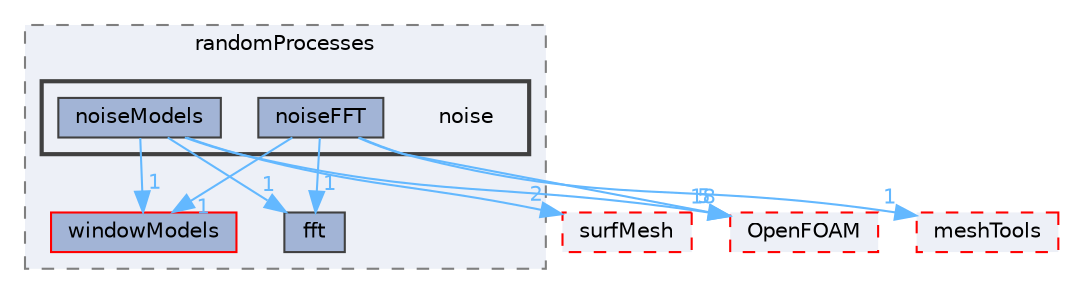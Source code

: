 digraph "src/randomProcesses/noise"
{
 // LATEX_PDF_SIZE
  bgcolor="transparent";
  edge [fontname=Helvetica,fontsize=10,labelfontname=Helvetica,labelfontsize=10];
  node [fontname=Helvetica,fontsize=10,shape=box,height=0.2,width=0.4];
  compound=true
  subgraph clusterdir_6992af9b03f6fc22ea45caf98ff89caa {
    graph [ bgcolor="#edf0f7", pencolor="grey50", label="randomProcesses", fontname=Helvetica,fontsize=10 style="filled,dashed", URL="dir_6992af9b03f6fc22ea45caf98ff89caa.html",tooltip=""]
  dir_afc6b950f4df59744860d38e9c4c8c41 [label="fft", fillcolor="#a2b4d6", color="grey25", style="filled", URL="dir_afc6b950f4df59744860d38e9c4c8c41.html",tooltip=""];
  dir_b8f1823f9c5a8389ffb5d2d4a123a4f8 [label="windowModels", fillcolor="#a2b4d6", color="red", style="filled", URL="dir_b8f1823f9c5a8389ffb5d2d4a123a4f8.html",tooltip=""];
  subgraph clusterdir_961fac5356e98051294954c7e09f6043 {
    graph [ bgcolor="#edf0f7", pencolor="grey25", label="", fontname=Helvetica,fontsize=10 style="filled,bold", URL="dir_961fac5356e98051294954c7e09f6043.html",tooltip=""]
    dir_961fac5356e98051294954c7e09f6043 [shape=plaintext, label="noise"];
  dir_2b0c4fb1ce1a98fdfc0b99efde8e1f3c [label="noiseFFT", fillcolor="#a2b4d6", color="grey25", style="filled", URL="dir_2b0c4fb1ce1a98fdfc0b99efde8e1f3c.html",tooltip=""];
  dir_70b08ab0c00b2b2e8aa8b5ce02f0b28f [label="noiseModels", fillcolor="#a2b4d6", color="grey25", style="filled", URL="dir_70b08ab0c00b2b2e8aa8b5ce02f0b28f.html",tooltip=""];
  }
  }
  dir_c5473ff19b20e6ec4dfe5c310b3778a8 [label="OpenFOAM", fillcolor="#edf0f7", color="red", style="filled,dashed", URL="dir_c5473ff19b20e6ec4dfe5c310b3778a8.html",tooltip=""];
  dir_ae30ad0bef50cf391b24c614251bb9fd [label="meshTools", fillcolor="#edf0f7", color="red", style="filled,dashed", URL="dir_ae30ad0bef50cf391b24c614251bb9fd.html",tooltip=""];
  dir_0a88fe22feb23ce5f078a04a1df67721 [label="surfMesh", fillcolor="#edf0f7", color="red", style="filled,dashed", URL="dir_0a88fe22feb23ce5f078a04a1df67721.html",tooltip=""];
  dir_2b0c4fb1ce1a98fdfc0b99efde8e1f3c->dir_ae30ad0bef50cf391b24c614251bb9fd [headlabel="1", labeldistance=1.5 headhref="dir_002557_002382.html" href="dir_002557_002382.html" color="steelblue1" fontcolor="steelblue1"];
  dir_2b0c4fb1ce1a98fdfc0b99efde8e1f3c->dir_afc6b950f4df59744860d38e9c4c8c41 [headlabel="1", labeldistance=1.5 headhref="dir_002557_001316.html" href="dir_002557_001316.html" color="steelblue1" fontcolor="steelblue1"];
  dir_2b0c4fb1ce1a98fdfc0b99efde8e1f3c->dir_b8f1823f9c5a8389ffb5d2d4a123a4f8 [headlabel="1", labeldistance=1.5 headhref="dir_002557_004409.html" href="dir_002557_004409.html" color="steelblue1" fontcolor="steelblue1"];
  dir_2b0c4fb1ce1a98fdfc0b99efde8e1f3c->dir_c5473ff19b20e6ec4dfe5c310b3778a8 [headlabel="5", labeldistance=1.5 headhref="dir_002557_002695.html" href="dir_002557_002695.html" color="steelblue1" fontcolor="steelblue1"];
  dir_70b08ab0c00b2b2e8aa8b5ce02f0b28f->dir_afc6b950f4df59744860d38e9c4c8c41 [headlabel="1", labeldistance=1.5 headhref="dir_002559_001316.html" href="dir_002559_001316.html" color="steelblue1" fontcolor="steelblue1"];
  dir_70b08ab0c00b2b2e8aa8b5ce02f0b28f->dir_b8f1823f9c5a8389ffb5d2d4a123a4f8 [headlabel="1", labeldistance=1.5 headhref="dir_002559_004409.html" href="dir_002559_004409.html" color="steelblue1" fontcolor="steelblue1"];
  dir_70b08ab0c00b2b2e8aa8b5ce02f0b28f->dir_c5473ff19b20e6ec4dfe5c310b3778a8 [headlabel="18", labeldistance=1.5 headhref="dir_002559_002695.html" href="dir_002559_002695.html" color="steelblue1" fontcolor="steelblue1"];
  dir_70b08ab0c00b2b2e8aa8b5ce02f0b28f->dir_0a88fe22feb23ce5f078a04a1df67721 [headlabel="2", labeldistance=1.5 headhref="dir_002559_003891.html" href="dir_002559_003891.html" color="steelblue1" fontcolor="steelblue1"];
}
